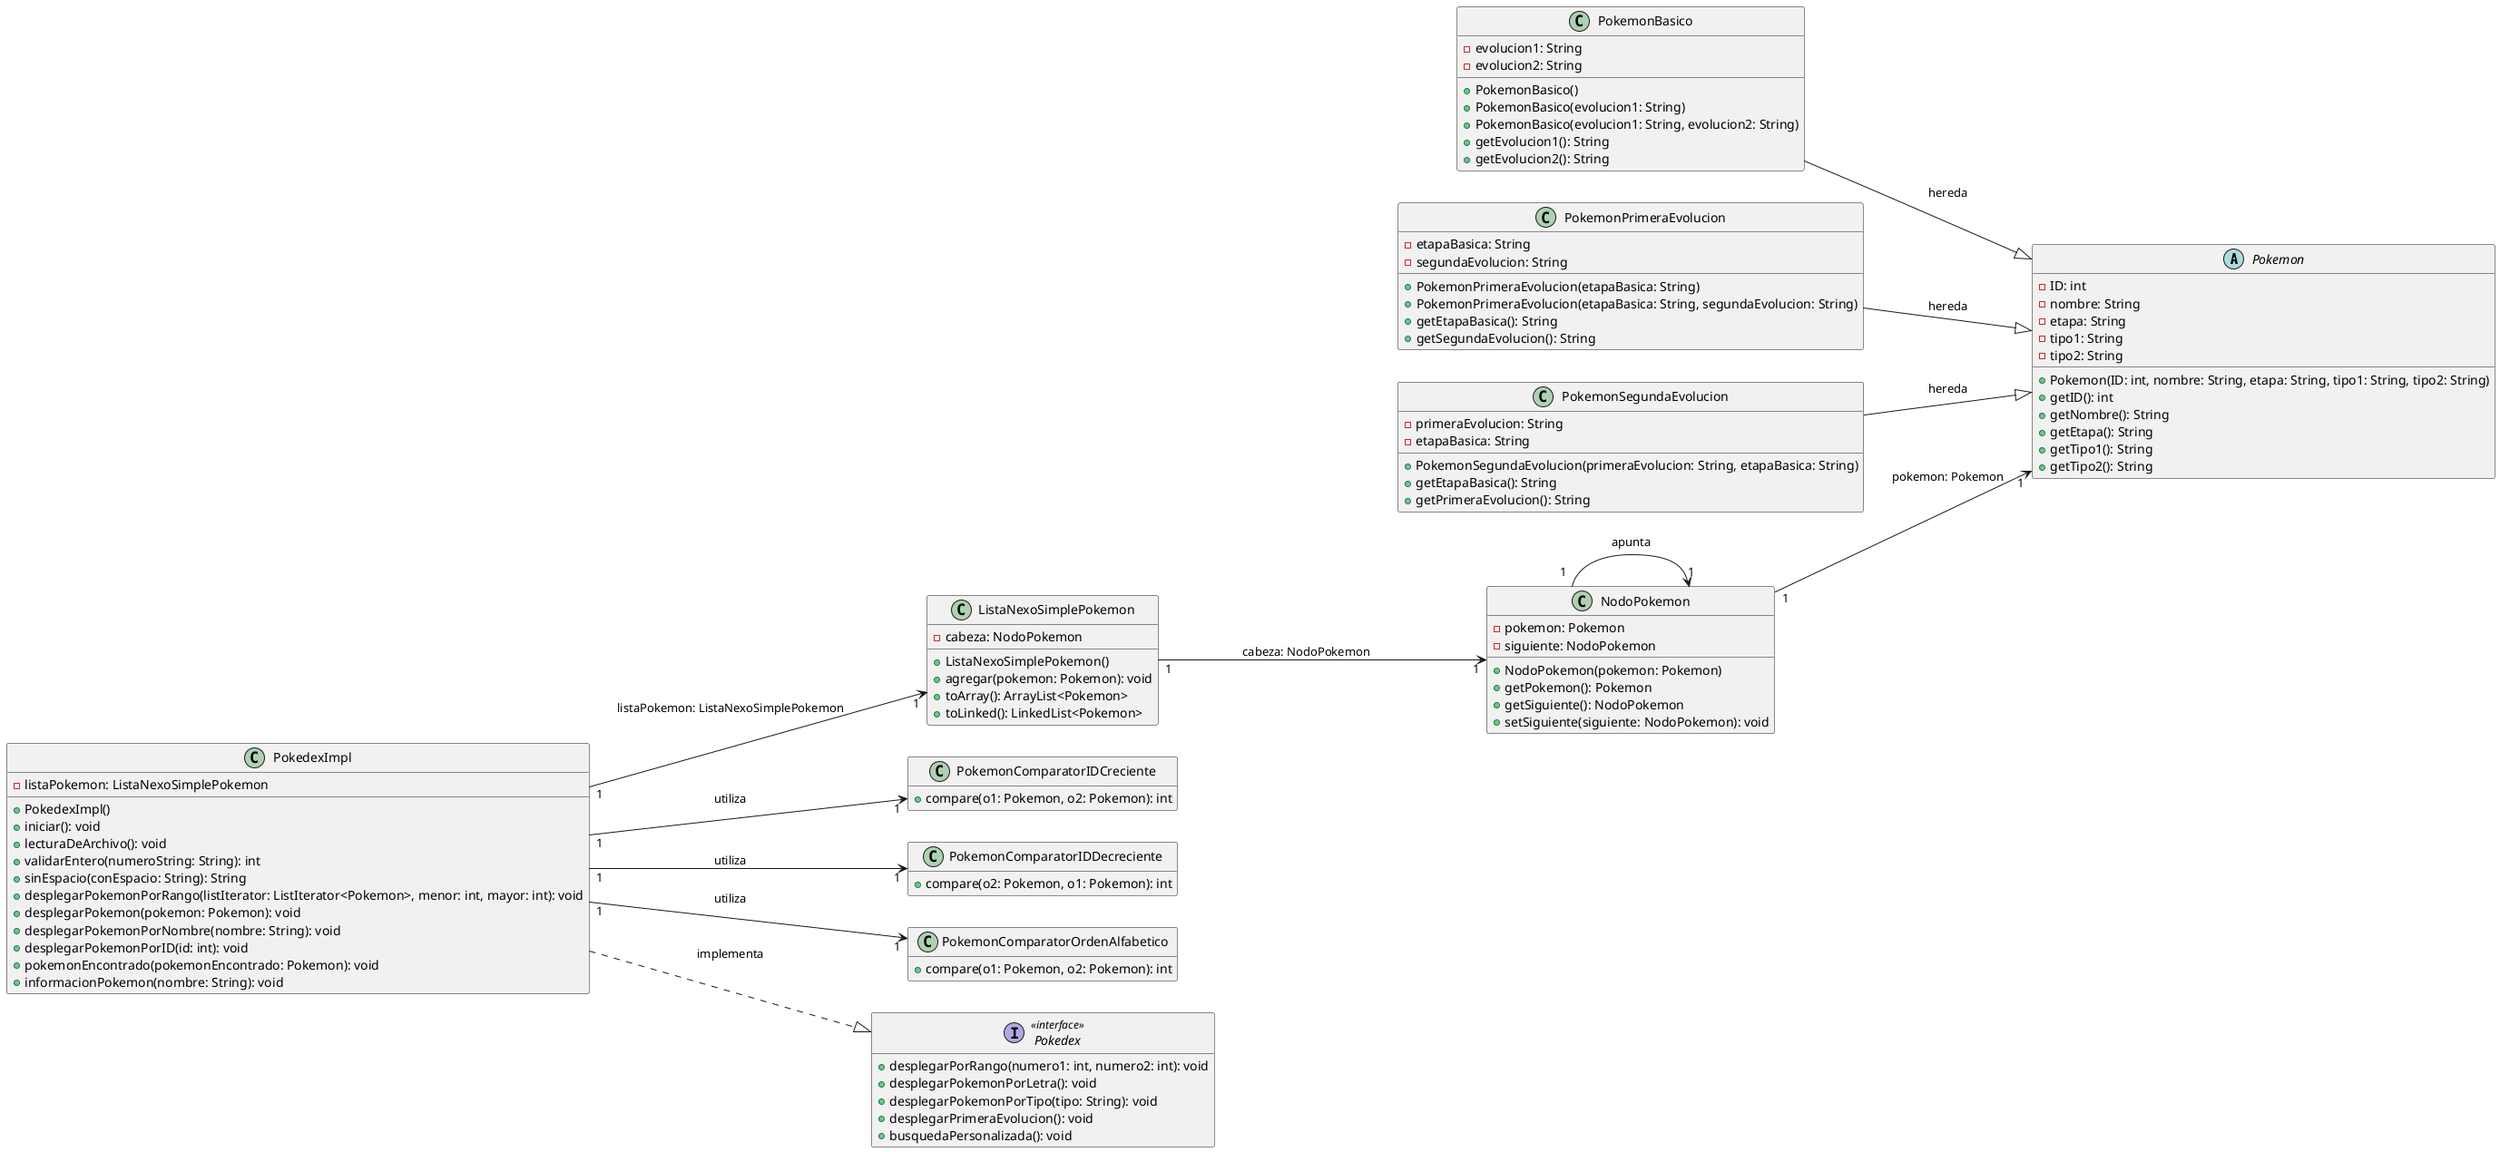 @startuml
left to right direction
hide empty members

abstract class Pokemon{
-ID: int
-nombre: String
-etapa: String
-tipo1: String
-tipo2: String
+Pokemon(ID: int, nombre: String, etapa: String, tipo1: String, tipo2: String)
+getID(): int
+getNombre(): String
+getEtapa(): String
+getTipo1(): String
+getTipo2(): String
}

class PokemonBasico{
-evolucion1: String
-evolucion2: String
+PokemonBasico()
+PokemonBasico(evolucion1: String)
+PokemonBasico(evolucion1: String, evolucion2: String)
+getEvolucion1(): String
+getEvolucion2(): String
}

class PokemonPrimeraEvolucion{
-etapaBasica: String
-segundaEvolucion: String
+PokemonPrimeraEvolucion(etapaBasica: String)
+PokemonPrimeraEvolucion(etapaBasica: String, segundaEvolucion: String)
+getEtapaBasica(): String
+getSegundaEvolucion(): String
}

class PokemonSegundaEvolucion{
-primeraEvolucion: String
-etapaBasica: String
+PokemonSegundaEvolucion(primeraEvolucion: String, etapaBasica: String)
+getEtapaBasica(): String
+getPrimeraEvolucion(): String
}
class ListaNexoSimplePokemon{
-cabeza: NodoPokemon
+ListaNexoSimplePokemon()
+agregar(pokemon: Pokemon): void
+toArray(): ArrayList<Pokemon>
+toLinked(): LinkedList<Pokemon>
}
class NodoPokemon{
-pokemon: Pokemon
-siguiente: NodoPokemon
+NodoPokemon(pokemon: Pokemon)
+getPokemon(): Pokemon
+getSiguiente(): NodoPokemon
+setSiguiente(siguiente: NodoPokemon): void
}
class PokemonComparatorIDCreciente{
+compare(o1: Pokemon, o2: Pokemon): int
}
class PokemonComparatorIDDecreciente{
+compare(o2: Pokemon, o1: Pokemon): int
}
class PokemonComparatorOrdenAlfabetico{
+compare(o1: Pokemon, o2: Pokemon): int
}
class PokedexImpl{
-listaPokemon: ListaNexoSimplePokemon
+PokedexImpl()
+iniciar(): void
+lecturaDeArchivo(): void
+validarEntero(numeroString: String): int
+sinEspacio(conEspacio: String): String
+desplegarPokemonPorRango(listIterator: ListIterator<Pokemon>, menor: int, mayor: int): void
+desplegarPokemon(pokemon: Pokemon): void
+desplegarPokemonPorNombre(nombre: String): void
+desplegarPokemonPorID(id: int): void
+pokemonEncontrado(pokemonEncontrado: Pokemon): void
+informacionPokemon(nombre: String): void
}
interface Pokedex <<interface>> {
+desplegarPorRango(numero1: int, numero2: int): void
+desplegarPokemonPorLetra(): void
+desplegarPokemonPorTipo(tipo: String): void
+desplegarPrimeraEvolucion(): void
+busquedaPersonalizada(): void
}

NodoPokemon "1"-->"1" NodoPokemon : apunta
ListaNexoSimplePokemon "1"-->"1" NodoPokemon : cabeza: NodoPokemon
PokedexImpl ..|> Pokedex : implementa
PokemonBasico --|> Pokemon : hereda
PokemonPrimeraEvolucion --|> Pokemon : hereda
PokemonSegundaEvolucion --|> Pokemon : hereda
NodoPokemon "1"-->"1" Pokemon : pokemon: Pokemon
PokedexImpl "1"-->"1" ListaNexoSimplePokemon : listaPokemon: ListaNexoSimplePokemon
PokedexImpl "1"-->"1" PokemonComparatorIDCreciente : utiliza
PokedexImpl "1"-->"1" PokemonComparatorIDDecreciente : utiliza
PokedexImpl "1"-->"1" PokemonComparatorOrdenAlfabetico : utiliza

@enduml